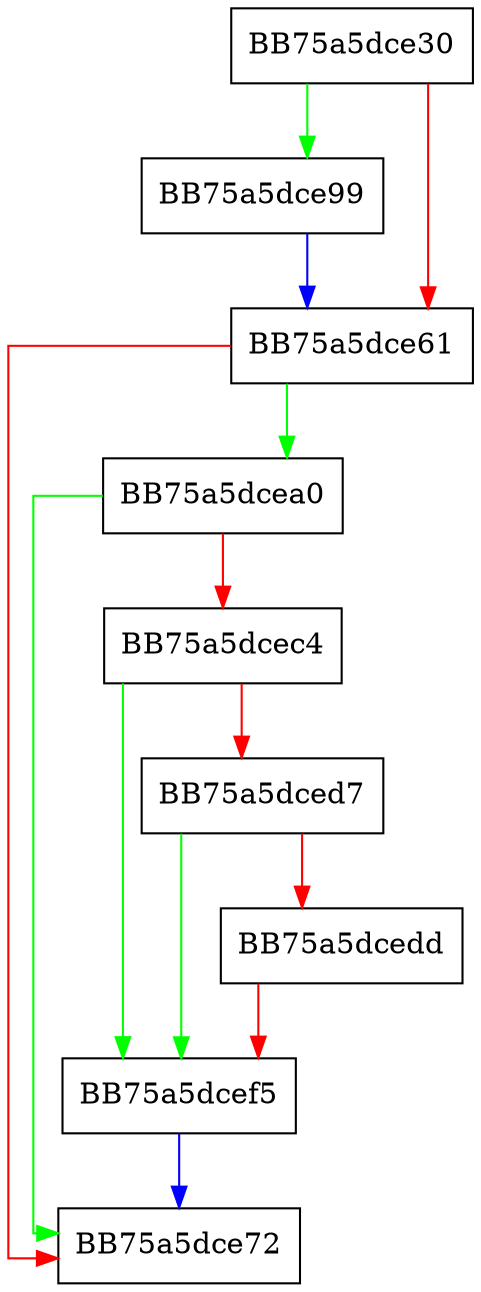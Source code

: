 digraph UnpackDumperScan {
  node [shape="box"];
  graph [splines=ortho];
  BB75a5dce30 -> BB75a5dce99 [color="green"];
  BB75a5dce30 -> BB75a5dce61 [color="red"];
  BB75a5dce61 -> BB75a5dcea0 [color="green"];
  BB75a5dce61 -> BB75a5dce72 [color="red"];
  BB75a5dce99 -> BB75a5dce61 [color="blue"];
  BB75a5dcea0 -> BB75a5dce72 [color="green"];
  BB75a5dcea0 -> BB75a5dcec4 [color="red"];
  BB75a5dcec4 -> BB75a5dcef5 [color="green"];
  BB75a5dcec4 -> BB75a5dced7 [color="red"];
  BB75a5dced7 -> BB75a5dcef5 [color="green"];
  BB75a5dced7 -> BB75a5dcedd [color="red"];
  BB75a5dcedd -> BB75a5dcef5 [color="red"];
  BB75a5dcef5 -> BB75a5dce72 [color="blue"];
}